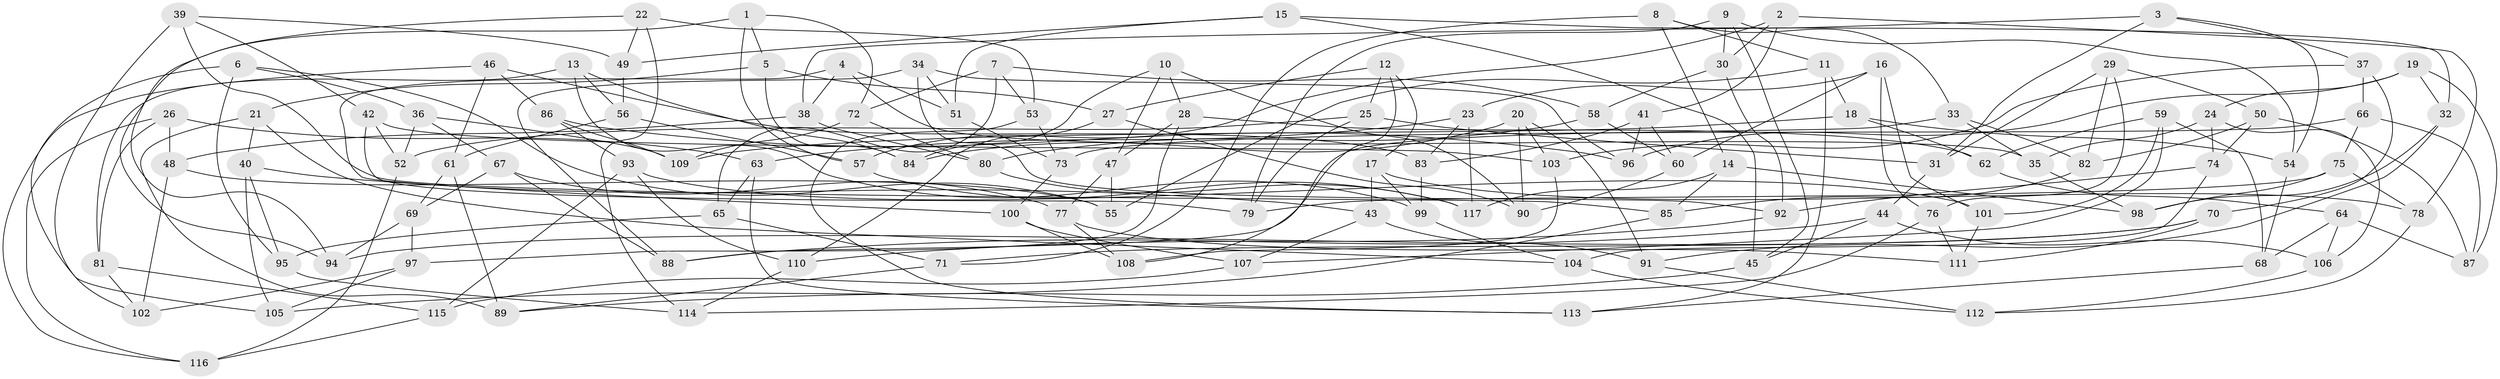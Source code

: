// Generated by graph-tools (version 1.1) at 2025/50/03/09/25 03:50:56]
// undirected, 117 vertices, 234 edges
graph export_dot {
graph [start="1"]
  node [color=gray90,style=filled];
  1;
  2;
  3;
  4;
  5;
  6;
  7;
  8;
  9;
  10;
  11;
  12;
  13;
  14;
  15;
  16;
  17;
  18;
  19;
  20;
  21;
  22;
  23;
  24;
  25;
  26;
  27;
  28;
  29;
  30;
  31;
  32;
  33;
  34;
  35;
  36;
  37;
  38;
  39;
  40;
  41;
  42;
  43;
  44;
  45;
  46;
  47;
  48;
  49;
  50;
  51;
  52;
  53;
  54;
  55;
  56;
  57;
  58;
  59;
  60;
  61;
  62;
  63;
  64;
  65;
  66;
  67;
  68;
  69;
  70;
  71;
  72;
  73;
  74;
  75;
  76;
  77;
  78;
  79;
  80;
  81;
  82;
  83;
  84;
  85;
  86;
  87;
  88;
  89;
  90;
  91;
  92;
  93;
  94;
  95;
  96;
  97;
  98;
  99;
  100;
  101;
  102;
  103;
  104;
  105;
  106;
  107;
  108;
  109;
  110;
  111;
  112;
  113;
  114;
  115;
  116;
  117;
  1 -- 5;
  1 -- 94;
  1 -- 57;
  1 -- 72;
  2 -- 30;
  2 -- 57;
  2 -- 41;
  2 -- 78;
  3 -- 31;
  3 -- 37;
  3 -- 38;
  3 -- 54;
  4 -- 38;
  4 -- 100;
  4 -- 35;
  4 -- 51;
  5 -- 27;
  5 -- 21;
  5 -- 84;
  6 -- 36;
  6 -- 95;
  6 -- 102;
  6 -- 55;
  7 -- 72;
  7 -- 58;
  7 -- 65;
  7 -- 53;
  8 -- 33;
  8 -- 14;
  8 -- 71;
  8 -- 11;
  9 -- 45;
  9 -- 79;
  9 -- 54;
  9 -- 30;
  10 -- 28;
  10 -- 90;
  10 -- 47;
  10 -- 84;
  11 -- 55;
  11 -- 18;
  11 -- 113;
  12 -- 27;
  12 -- 17;
  12 -- 25;
  12 -- 108;
  13 -- 56;
  13 -- 84;
  13 -- 99;
  13 -- 81;
  14 -- 98;
  14 -- 85;
  14 -- 117;
  15 -- 49;
  15 -- 32;
  15 -- 51;
  15 -- 45;
  16 -- 23;
  16 -- 101;
  16 -- 76;
  16 -- 60;
  17 -- 78;
  17 -- 43;
  17 -- 99;
  18 -- 109;
  18 -- 62;
  18 -- 54;
  19 -- 32;
  19 -- 96;
  19 -- 87;
  19 -- 24;
  20 -- 90;
  20 -- 91;
  20 -- 103;
  20 -- 84;
  21 -- 89;
  21 -- 104;
  21 -- 40;
  22 -- 94;
  22 -- 114;
  22 -- 49;
  22 -- 53;
  23 -- 117;
  23 -- 83;
  23 -- 63;
  24 -- 35;
  24 -- 106;
  24 -- 74;
  25 -- 52;
  25 -- 79;
  25 -- 31;
  26 -- 116;
  26 -- 81;
  26 -- 48;
  26 -- 63;
  27 -- 90;
  27 -- 110;
  28 -- 47;
  28 -- 62;
  28 -- 97;
  29 -- 82;
  29 -- 31;
  29 -- 76;
  29 -- 50;
  30 -- 58;
  30 -- 92;
  31 -- 44;
  32 -- 91;
  32 -- 98;
  33 -- 35;
  33 -- 88;
  33 -- 82;
  34 -- 96;
  34 -- 51;
  34 -- 92;
  34 -- 88;
  35 -- 98;
  36 -- 109;
  36 -- 67;
  36 -- 52;
  37 -- 66;
  37 -- 103;
  37 -- 70;
  38 -- 48;
  38 -- 80;
  39 -- 105;
  39 -- 42;
  39 -- 49;
  39 -- 85;
  40 -- 105;
  40 -- 95;
  40 -- 43;
  41 -- 83;
  41 -- 96;
  41 -- 60;
  42 -- 52;
  42 -- 79;
  42 -- 103;
  43 -- 91;
  43 -- 107;
  44 -- 106;
  44 -- 45;
  44 -- 88;
  45 -- 89;
  46 -- 116;
  46 -- 86;
  46 -- 83;
  46 -- 61;
  47 -- 77;
  47 -- 55;
  48 -- 102;
  48 -- 55;
  49 -- 56;
  50 -- 82;
  50 -- 74;
  50 -- 87;
  51 -- 73;
  52 -- 116;
  53 -- 73;
  53 -- 113;
  54 -- 68;
  56 -- 61;
  56 -- 57;
  57 -- 117;
  58 -- 60;
  58 -- 80;
  59 -- 101;
  59 -- 107;
  59 -- 68;
  59 -- 62;
  60 -- 90;
  61 -- 69;
  61 -- 89;
  62 -- 64;
  63 -- 65;
  63 -- 113;
  64 -- 87;
  64 -- 68;
  64 -- 106;
  65 -- 95;
  65 -- 71;
  66 -- 75;
  66 -- 73;
  66 -- 87;
  67 -- 88;
  67 -- 69;
  67 -- 77;
  68 -- 113;
  69 -- 97;
  69 -- 94;
  70 -- 111;
  70 -- 94;
  70 -- 71;
  71 -- 89;
  72 -- 80;
  72 -- 109;
  73 -- 100;
  74 -- 92;
  74 -- 104;
  75 -- 78;
  75 -- 79;
  75 -- 98;
  76 -- 111;
  76 -- 114;
  77 -- 111;
  77 -- 108;
  78 -- 112;
  80 -- 117;
  81 -- 102;
  81 -- 115;
  82 -- 85;
  83 -- 99;
  85 -- 105;
  86 -- 96;
  86 -- 93;
  86 -- 109;
  91 -- 112;
  92 -- 110;
  93 -- 115;
  93 -- 110;
  93 -- 101;
  95 -- 114;
  97 -- 102;
  97 -- 105;
  99 -- 104;
  100 -- 107;
  100 -- 108;
  101 -- 111;
  103 -- 108;
  104 -- 112;
  106 -- 112;
  107 -- 115;
  110 -- 114;
  115 -- 116;
}
